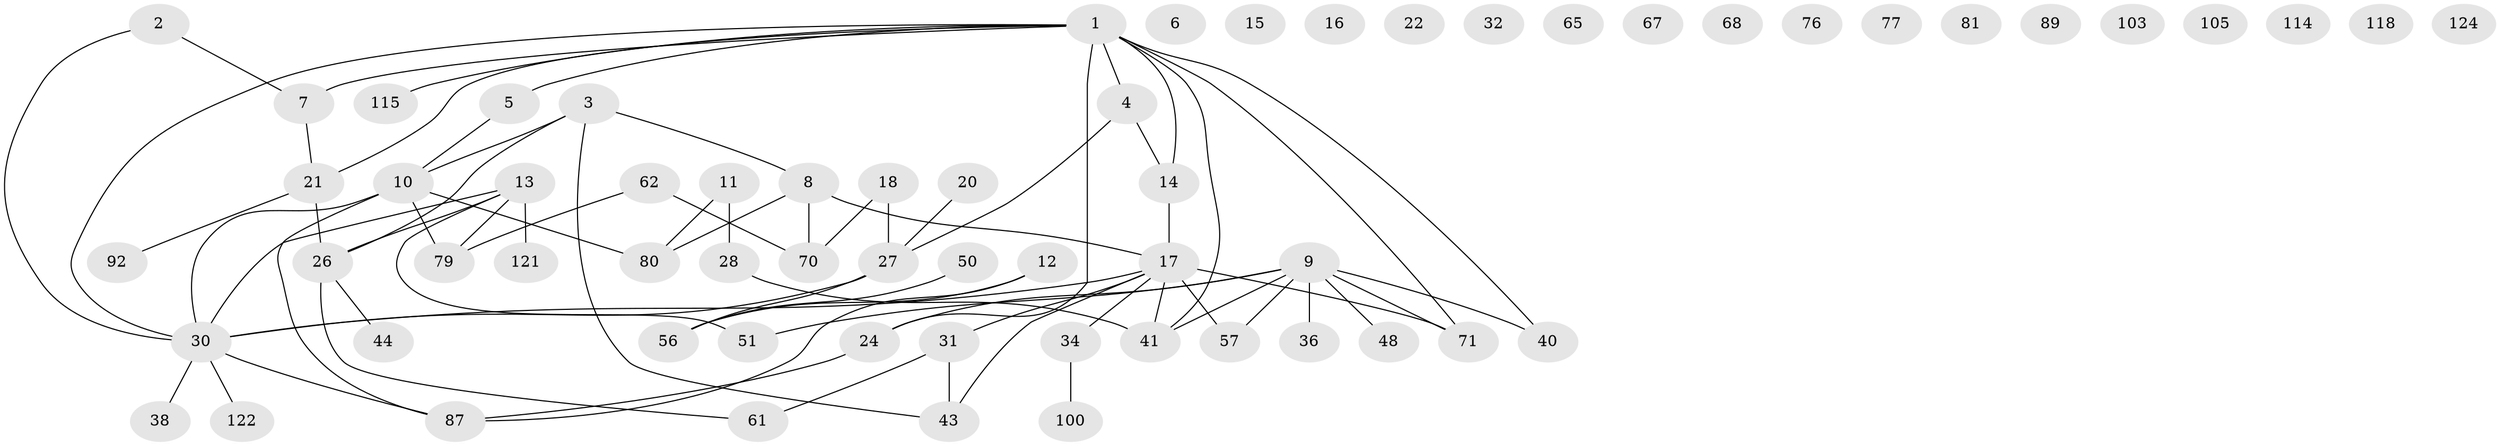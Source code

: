 // original degree distribution, {3: 0.1953125, 1: 0.203125, 2: 0.28125, 0: 0.1328125, 4: 0.109375, 5: 0.0703125, 8: 0.0078125}
// Generated by graph-tools (version 1.1) at 2025/13/03/09/25 04:13:10]
// undirected, 64 vertices, 73 edges
graph export_dot {
graph [start="1"]
  node [color=gray90,style=filled];
  1 [super="+94+110+25"];
  2 [super="+85"];
  3 [super="+19"];
  4 [super="+39"];
  5;
  6;
  7;
  8 [super="+84"];
  9 [super="+91+59+23+35"];
  10 [super="+88+37"];
  11;
  12 [super="+120+104"];
  13 [super="+49+42"];
  14 [super="+95"];
  15;
  16;
  17 [super="+106+108"];
  18 [super="+47"];
  20 [super="+53"];
  21 [super="+66"];
  22;
  24 [super="+29"];
  26 [super="+52+45"];
  27 [super="+99"];
  28 [super="+33"];
  30 [super="+58+69+55+125"];
  31 [super="+73"];
  32;
  34 [super="+75+97"];
  36;
  38;
  40 [super="+93"];
  41;
  43;
  44 [super="+112"];
  48;
  50;
  51 [super="+63"];
  56;
  57;
  61 [super="+111"];
  62 [super="+83+96"];
  65;
  67;
  68;
  70 [super="+72"];
  71;
  76;
  77;
  79;
  80;
  81;
  87;
  89;
  92;
  100;
  103;
  105;
  114;
  115 [super="+126"];
  118;
  121;
  122 [super="+128"];
  124;
  1 -- 41;
  1 -- 71;
  1 -- 5;
  1 -- 7;
  1 -- 40;
  1 -- 14;
  1 -- 115;
  1 -- 21;
  1 -- 30;
  1 -- 4 [weight=2];
  1 -- 24;
  2 -- 30;
  2 -- 7;
  3 -- 26;
  3 -- 8;
  3 -- 10 [weight=2];
  3 -- 43;
  4 -- 27;
  4 -- 14;
  5 -- 10;
  7 -- 21;
  8 -- 80;
  8 -- 17;
  8 -- 70;
  9 -- 71 [weight=2];
  9 -- 41;
  9 -- 51;
  9 -- 36;
  9 -- 48;
  9 -- 24;
  9 -- 40;
  9 -- 57;
  10 -- 80;
  10 -- 79;
  10 -- 30;
  10 -- 87;
  11 -- 28;
  11 -- 80;
  12 -- 87;
  12 -- 56;
  13 -- 121;
  13 -- 51;
  13 -- 79;
  13 -- 26;
  13 -- 30;
  14 -- 17;
  17 -- 34;
  17 -- 71;
  17 -- 41;
  17 -- 43;
  17 -- 57;
  17 -- 30;
  17 -- 31;
  18 -- 27;
  18 -- 70;
  20 -- 27;
  21 -- 26;
  21 -- 92;
  24 -- 87;
  26 -- 61;
  26 -- 44;
  27 -- 56;
  27 -- 30;
  28 -- 41;
  30 -- 87;
  30 -- 122;
  30 -- 38;
  31 -- 43;
  31 -- 61;
  34 -- 100;
  50 -- 56;
  62 -- 79;
  62 -- 70;
}
